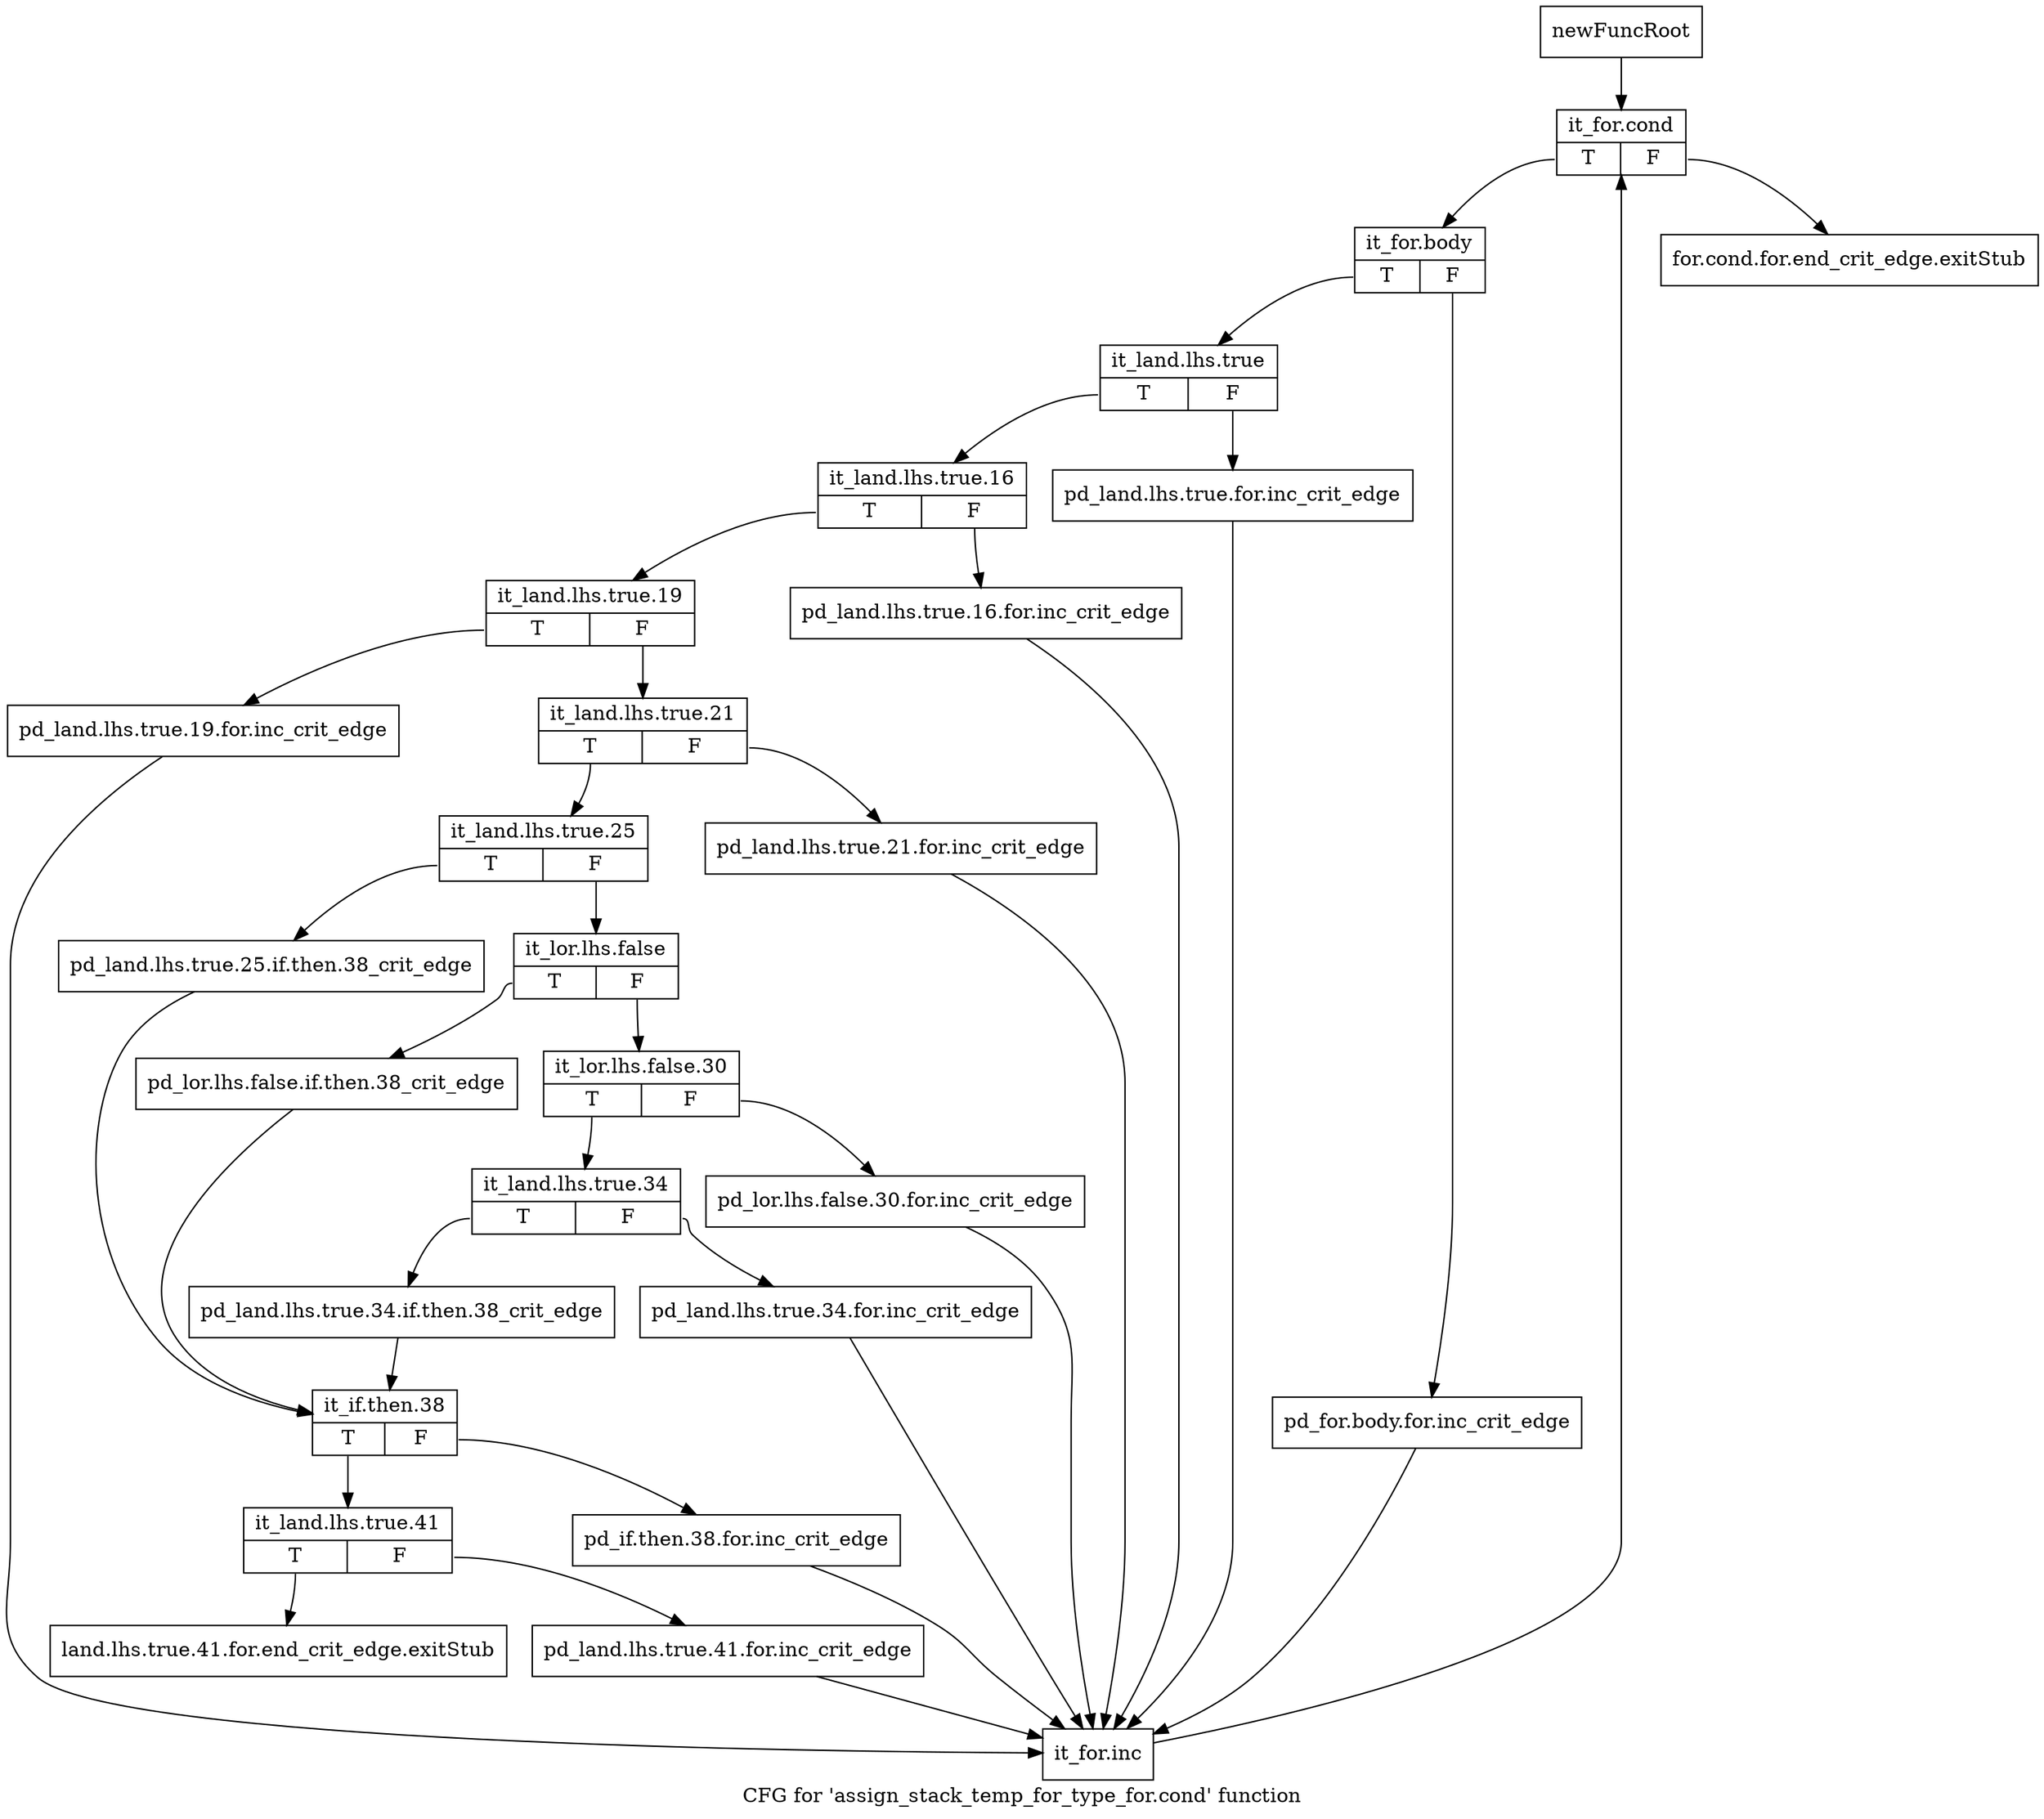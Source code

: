 digraph "CFG for 'assign_stack_temp_for_type_for.cond' function" {
	label="CFG for 'assign_stack_temp_for_type_for.cond' function";

	Node0xafca290 [shape=record,label="{newFuncRoot}"];
	Node0xafca290 -> Node0xafca380;
	Node0xafca2e0 [shape=record,label="{for.cond.for.end_crit_edge.exitStub}"];
	Node0xafca330 [shape=record,label="{land.lhs.true.41.for.end_crit_edge.exitStub}"];
	Node0xafca380 [shape=record,label="{it_for.cond|{<s0>T|<s1>F}}"];
	Node0xafca380:s0 -> Node0xafca3d0;
	Node0xafca380:s1 -> Node0xafca2e0;
	Node0xafca3d0 [shape=record,label="{it_for.body|{<s0>T|<s1>F}}"];
	Node0xafca3d0:s0 -> Node0xafca470;
	Node0xafca3d0:s1 -> Node0xafca420;
	Node0xafca420 [shape=record,label="{pd_for.body.for.inc_crit_edge}"];
	Node0xafca420 -> Node0xafcab00;
	Node0xafca470 [shape=record,label="{it_land.lhs.true|{<s0>T|<s1>F}}"];
	Node0xafca470:s0 -> Node0xafca510;
	Node0xafca470:s1 -> Node0xafca4c0;
	Node0xafca4c0 [shape=record,label="{pd_land.lhs.true.for.inc_crit_edge}"];
	Node0xafca4c0 -> Node0xafcab00;
	Node0xafca510 [shape=record,label="{it_land.lhs.true.16|{<s0>T|<s1>F}}"];
	Node0xafca510:s0 -> Node0xafca5b0;
	Node0xafca510:s1 -> Node0xafca560;
	Node0xafca560 [shape=record,label="{pd_land.lhs.true.16.for.inc_crit_edge}"];
	Node0xafca560 -> Node0xafcab00;
	Node0xafca5b0 [shape=record,label="{it_land.lhs.true.19|{<s0>T|<s1>F}}"];
	Node0xafca5b0:s0 -> Node0xafcaab0;
	Node0xafca5b0:s1 -> Node0xafca600;
	Node0xafca600 [shape=record,label="{it_land.lhs.true.21|{<s0>T|<s1>F}}"];
	Node0xafca600:s0 -> Node0xafca6a0;
	Node0xafca600:s1 -> Node0xafca650;
	Node0xafca650 [shape=record,label="{pd_land.lhs.true.21.for.inc_crit_edge}"];
	Node0xafca650 -> Node0xafcab00;
	Node0xafca6a0 [shape=record,label="{it_land.lhs.true.25|{<s0>T|<s1>F}}"];
	Node0xafca6a0:s0 -> Node0xafca920;
	Node0xafca6a0:s1 -> Node0xafca6f0;
	Node0xafca6f0 [shape=record,label="{it_lor.lhs.false|{<s0>T|<s1>F}}"];
	Node0xafca6f0:s0 -> Node0xafca8d0;
	Node0xafca6f0:s1 -> Node0xafca740;
	Node0xafca740 [shape=record,label="{it_lor.lhs.false.30|{<s0>T|<s1>F}}"];
	Node0xafca740:s0 -> Node0xafca7e0;
	Node0xafca740:s1 -> Node0xafca790;
	Node0xafca790 [shape=record,label="{pd_lor.lhs.false.30.for.inc_crit_edge}"];
	Node0xafca790 -> Node0xafcab00;
	Node0xafca7e0 [shape=record,label="{it_land.lhs.true.34|{<s0>T|<s1>F}}"];
	Node0xafca7e0:s0 -> Node0xafca880;
	Node0xafca7e0:s1 -> Node0xafca830;
	Node0xafca830 [shape=record,label="{pd_land.lhs.true.34.for.inc_crit_edge}"];
	Node0xafca830 -> Node0xafcab00;
	Node0xafca880 [shape=record,label="{pd_land.lhs.true.34.if.then.38_crit_edge}"];
	Node0xafca880 -> Node0xafca970;
	Node0xafca8d0 [shape=record,label="{pd_lor.lhs.false.if.then.38_crit_edge}"];
	Node0xafca8d0 -> Node0xafca970;
	Node0xafca920 [shape=record,label="{pd_land.lhs.true.25.if.then.38_crit_edge}"];
	Node0xafca920 -> Node0xafca970;
	Node0xafca970 [shape=record,label="{it_if.then.38|{<s0>T|<s1>F}}"];
	Node0xafca970:s0 -> Node0xafcaa10;
	Node0xafca970:s1 -> Node0xafca9c0;
	Node0xafca9c0 [shape=record,label="{pd_if.then.38.for.inc_crit_edge}"];
	Node0xafca9c0 -> Node0xafcab00;
	Node0xafcaa10 [shape=record,label="{it_land.lhs.true.41|{<s0>T|<s1>F}}"];
	Node0xafcaa10:s0 -> Node0xafca330;
	Node0xafcaa10:s1 -> Node0xafcaa60;
	Node0xafcaa60 [shape=record,label="{pd_land.lhs.true.41.for.inc_crit_edge}"];
	Node0xafcaa60 -> Node0xafcab00;
	Node0xafcaab0 [shape=record,label="{pd_land.lhs.true.19.for.inc_crit_edge}"];
	Node0xafcaab0 -> Node0xafcab00;
	Node0xafcab00 [shape=record,label="{it_for.inc}"];
	Node0xafcab00 -> Node0xafca380;
}
